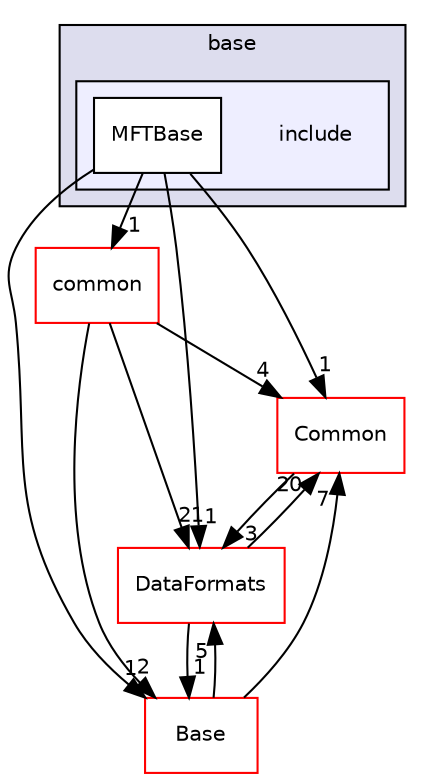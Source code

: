 digraph "/home/travis/build/AliceO2Group/AliceO2/Detectors/ITSMFT/MFT/base/include" {
  bgcolor=transparent;
  compound=true
  node [ fontsize="10", fontname="Helvetica"];
  edge [ labelfontsize="10", labelfontname="Helvetica"];
  subgraph clusterdir_7e732ae97f4f941436b6909b27d4da36 {
    graph [ bgcolor="#ddddee", pencolor="black", label="base" fontname="Helvetica", fontsize="10", URL="dir_7e732ae97f4f941436b6909b27d4da36.html"]
  subgraph clusterdir_f22caf943fb99f64e502dc27cedd1b22 {
    graph [ bgcolor="#eeeeff", pencolor="black", label="" URL="dir_f22caf943fb99f64e502dc27cedd1b22.html"];
    dir_f22caf943fb99f64e502dc27cedd1b22 [shape=plaintext label="include"];
    dir_f74068efc4603b01d0ea8bb1c8c2c67e [shape=box label="MFTBase" color="black" fillcolor="white" style="filled" URL="dir_f74068efc4603b01d0ea8bb1c8c2c67e.html"];
  }
  }
  dir_4ab6b4cc6a7edbff49100e9123df213f [shape=box label="Common" color="red" URL="dir_4ab6b4cc6a7edbff49100e9123df213f.html"];
  dir_37c90836491b695b472bf98d1be8336b [shape=box label="Base" color="red" URL="dir_37c90836491b695b472bf98d1be8336b.html"];
  dir_85bf31a2e8d306e7598ffcb73f8df6bf [shape=box label="common" color="red" URL="dir_85bf31a2e8d306e7598ffcb73f8df6bf.html"];
  dir_2171f7ec022c5423887b07c69b2f5b48 [shape=box label="DataFormats" color="red" URL="dir_2171f7ec022c5423887b07c69b2f5b48.html"];
  dir_4ab6b4cc6a7edbff49100e9123df213f->dir_2171f7ec022c5423887b07c69b2f5b48 [headlabel="3", labeldistance=1.5 headhref="dir_000016_000056.html"];
  dir_37c90836491b695b472bf98d1be8336b->dir_4ab6b4cc6a7edbff49100e9123df213f [headlabel="7", labeldistance=1.5 headhref="dir_000158_000016.html"];
  dir_37c90836491b695b472bf98d1be8336b->dir_2171f7ec022c5423887b07c69b2f5b48 [headlabel="5", labeldistance=1.5 headhref="dir_000158_000056.html"];
  dir_85bf31a2e8d306e7598ffcb73f8df6bf->dir_4ab6b4cc6a7edbff49100e9123df213f [headlabel="4", labeldistance=1.5 headhref="dir_000222_000016.html"];
  dir_85bf31a2e8d306e7598ffcb73f8df6bf->dir_37c90836491b695b472bf98d1be8336b [headlabel="2", labeldistance=1.5 headhref="dir_000222_000158.html"];
  dir_85bf31a2e8d306e7598ffcb73f8df6bf->dir_2171f7ec022c5423887b07c69b2f5b48 [headlabel="21", labeldistance=1.5 headhref="dir_000222_000056.html"];
  dir_2171f7ec022c5423887b07c69b2f5b48->dir_4ab6b4cc6a7edbff49100e9123df213f [headlabel="20", labeldistance=1.5 headhref="dir_000056_000016.html"];
  dir_2171f7ec022c5423887b07c69b2f5b48->dir_37c90836491b695b472bf98d1be8336b [headlabel="1", labeldistance=1.5 headhref="dir_000056_000158.html"];
  dir_f74068efc4603b01d0ea8bb1c8c2c67e->dir_4ab6b4cc6a7edbff49100e9123df213f [headlabel="1", labeldistance=1.5 headhref="dir_000121_000016.html"];
  dir_f74068efc4603b01d0ea8bb1c8c2c67e->dir_37c90836491b695b472bf98d1be8336b [headlabel="1", labeldistance=1.5 headhref="dir_000121_000158.html"];
  dir_f74068efc4603b01d0ea8bb1c8c2c67e->dir_85bf31a2e8d306e7598ffcb73f8df6bf [headlabel="1", labeldistance=1.5 headhref="dir_000121_000222.html"];
  dir_f74068efc4603b01d0ea8bb1c8c2c67e->dir_2171f7ec022c5423887b07c69b2f5b48 [headlabel="1", labeldistance=1.5 headhref="dir_000121_000056.html"];
}
